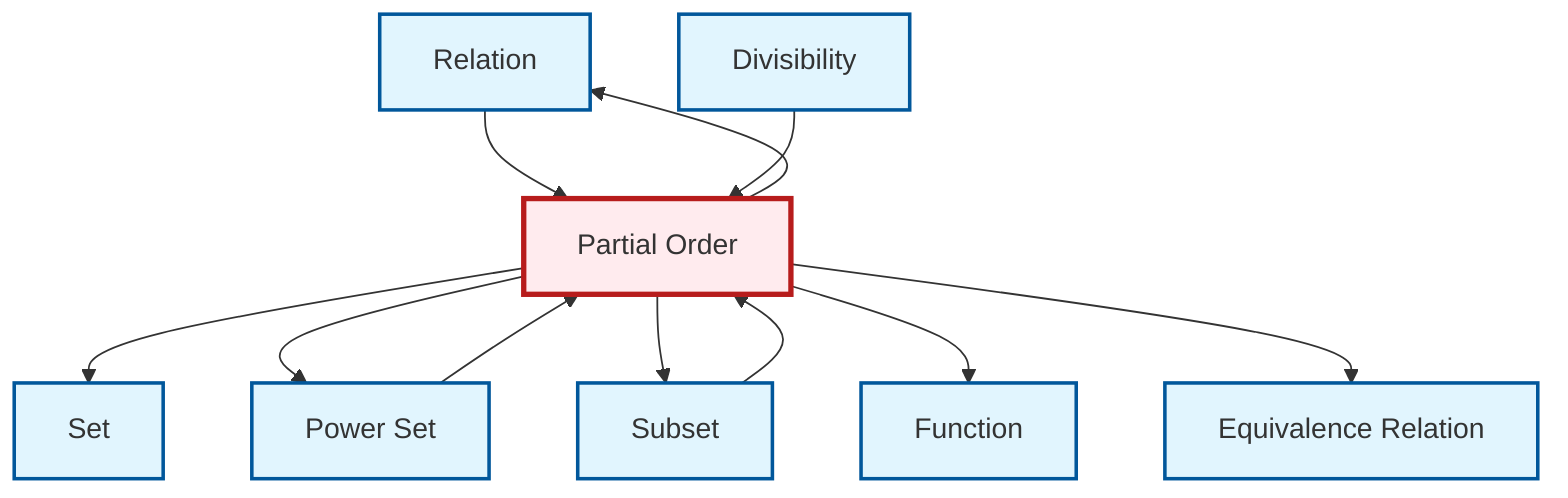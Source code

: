 graph TD
    classDef definition fill:#e1f5fe,stroke:#01579b,stroke-width:2px
    classDef theorem fill:#f3e5f5,stroke:#4a148c,stroke-width:2px
    classDef axiom fill:#fff3e0,stroke:#e65100,stroke-width:2px
    classDef example fill:#e8f5e9,stroke:#1b5e20,stroke-width:2px
    classDef current fill:#ffebee,stroke:#b71c1c,stroke-width:3px
    def-equivalence-relation["Equivalence Relation"]:::definition
    def-function["Function"]:::definition
    def-set["Set"]:::definition
    def-relation["Relation"]:::definition
    def-divisibility["Divisibility"]:::definition
    def-power-set["Power Set"]:::definition
    def-subset["Subset"]:::definition
    def-partial-order["Partial Order"]:::definition
    def-subset --> def-partial-order
    def-partial-order --> def-set
    def-partial-order --> def-power-set
    def-power-set --> def-partial-order
    def-relation --> def-partial-order
    def-partial-order --> def-relation
    def-divisibility --> def-partial-order
    def-partial-order --> def-subset
    def-partial-order --> def-function
    def-partial-order --> def-equivalence-relation
    class def-partial-order current